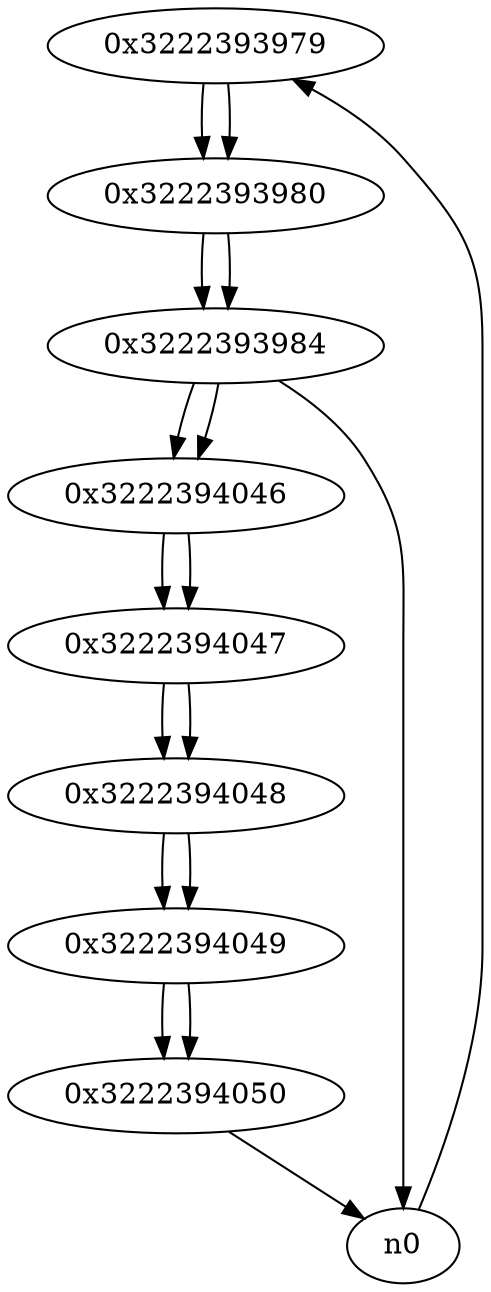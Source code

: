 digraph G{
/* nodes */
  n1 [label="0x3222393979"]
  n2 [label="0x3222393980"]
  n3 [label="0x3222393984"]
  n4 [label="0x3222394046"]
  n5 [label="0x3222394047"]
  n6 [label="0x3222394048"]
  n7 [label="0x3222394049"]
  n8 [label="0x3222394050"]
/* edges */
n1 -> n2;
n0 -> n1;
n2 -> n3;
n1 -> n2;
n3 -> n4;
n3 -> n0;
n2 -> n3;
n4 -> n5;
n3 -> n4;
n5 -> n6;
n4 -> n5;
n6 -> n7;
n5 -> n6;
n7 -> n8;
n6 -> n7;
n8 -> n0;
n7 -> n8;
}
